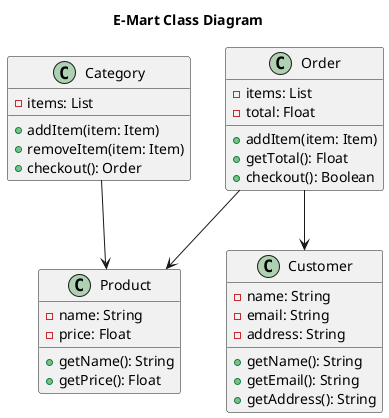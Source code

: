 @startuml
!define icon_width 30
!define icon_height 30

title E-Mart Class Diagram


class Product {
  - name: String
  - price: Float
  + getName(): String
  + getPrice(): Float
}

class Order {
  - items: List
  - total: Float
  + addItem(item: Item)
  + getTotal(): Float
  + checkout(): Boolean
}

class Category {
  - items: List
  + addItem(item: Item)
  + removeItem(item: Item)
  + checkout(): Order
}
class Customer {
  - name: String
  - email: String
  - address: String
  + getName(): String
  + getEmail(): String
  + getAddress(): String
}

Category --> Product
Order --> Product
Order --> Customer
@enduml